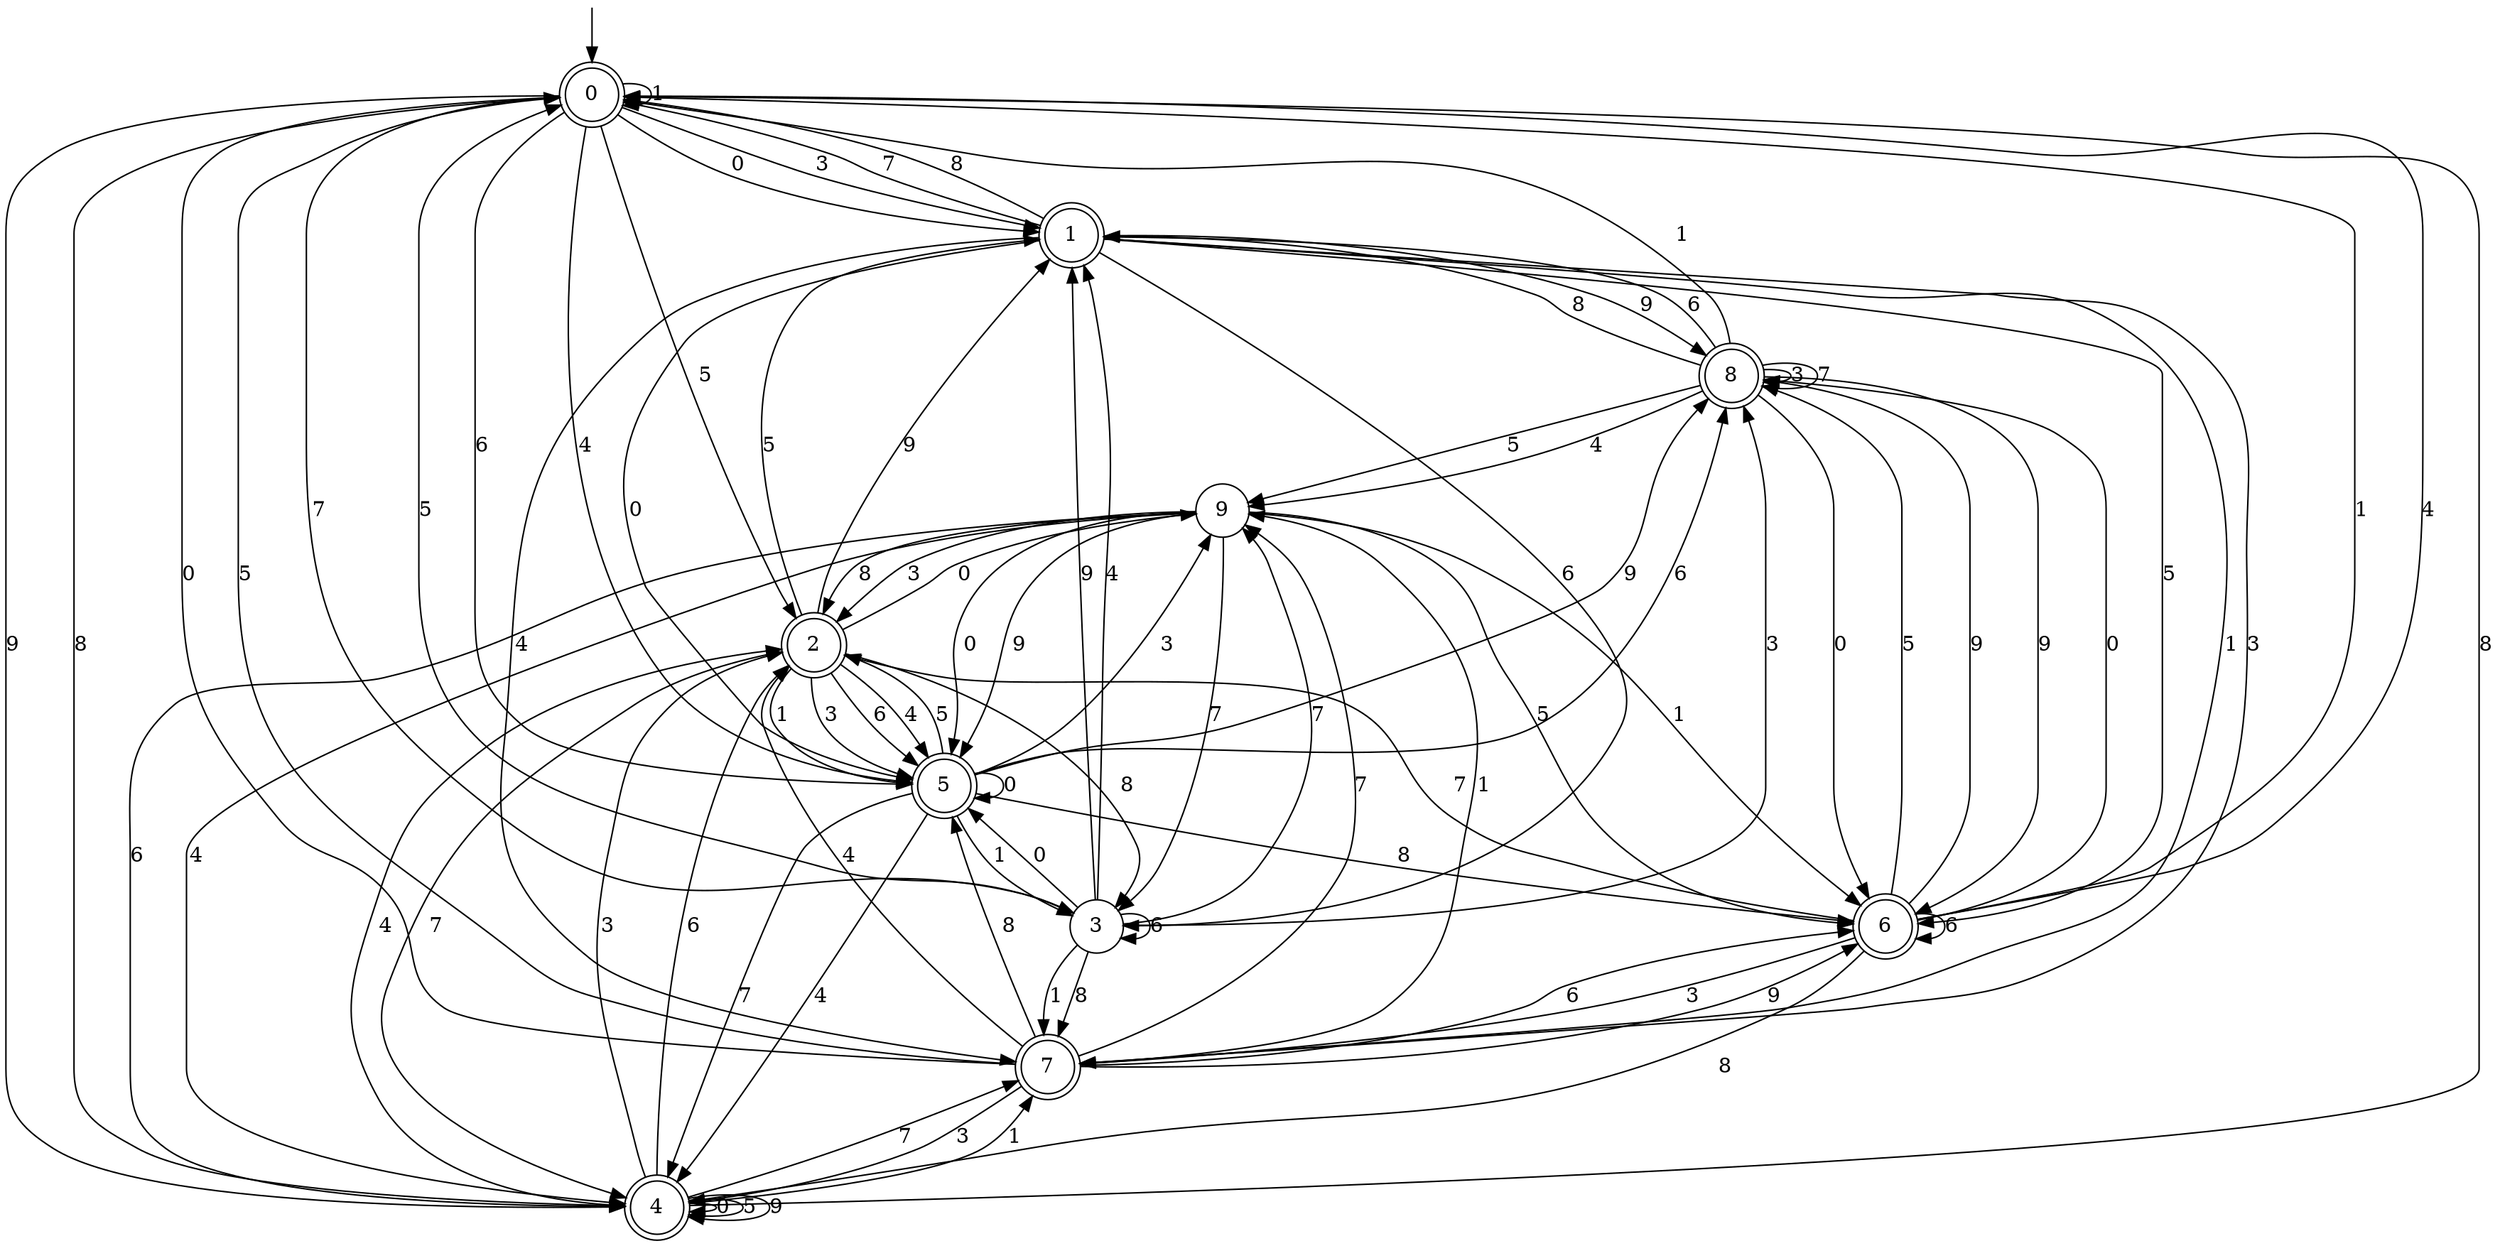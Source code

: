 digraph g {

	s0 [shape="doublecircle" label="0"];
	s1 [shape="doublecircle" label="1"];
	s2 [shape="doublecircle" label="2"];
	s3 [shape="circle" label="3"];
	s4 [shape="doublecircle" label="4"];
	s5 [shape="doublecircle" label="5"];
	s6 [shape="doublecircle" label="6"];
	s7 [shape="doublecircle" label="7"];
	s8 [shape="doublecircle" label="8"];
	s9 [shape="circle" label="9"];
	s0 -> s1 [label="0"];
	s0 -> s2 [label="5"];
	s0 -> s0 [label="1"];
	s0 -> s1 [label="3"];
	s0 -> s3 [label="7"];
	s0 -> s4 [label="9"];
	s0 -> s5 [label="6"];
	s0 -> s4 [label="8"];
	s0 -> s5 [label="4"];
	s1 -> s5 [label="0"];
	s1 -> s6 [label="5"];
	s1 -> s7 [label="1"];
	s1 -> s7 [label="3"];
	s1 -> s0 [label="7"];
	s1 -> s8 [label="9"];
	s1 -> s3 [label="6"];
	s1 -> s0 [label="8"];
	s1 -> s7 [label="4"];
	s2 -> s9 [label="0"];
	s2 -> s1 [label="5"];
	s2 -> s5 [label="1"];
	s2 -> s5 [label="3"];
	s2 -> s4 [label="7"];
	s2 -> s1 [label="9"];
	s2 -> s5 [label="6"];
	s2 -> s3 [label="8"];
	s2 -> s5 [label="4"];
	s3 -> s5 [label="0"];
	s3 -> s0 [label="5"];
	s3 -> s7 [label="1"];
	s3 -> s8 [label="3"];
	s3 -> s9 [label="7"];
	s3 -> s1 [label="9"];
	s3 -> s3 [label="6"];
	s3 -> s7 [label="8"];
	s3 -> s1 [label="4"];
	s4 -> s4 [label="0"];
	s4 -> s4 [label="5"];
	s4 -> s7 [label="1"];
	s4 -> s2 [label="3"];
	s4 -> s7 [label="7"];
	s4 -> s4 [label="9"];
	s4 -> s2 [label="6"];
	s4 -> s0 [label="8"];
	s4 -> s2 [label="4"];
	s5 -> s5 [label="0"];
	s5 -> s2 [label="5"];
	s5 -> s3 [label="1"];
	s5 -> s9 [label="3"];
	s5 -> s4 [label="7"];
	s5 -> s8 [label="9"];
	s5 -> s8 [label="6"];
	s5 -> s6 [label="8"];
	s5 -> s4 [label="4"];
	s6 -> s8 [label="0"];
	s6 -> s8 [label="5"];
	s6 -> s0 [label="1"];
	s6 -> s7 [label="3"];
	s6 -> s2 [label="7"];
	s6 -> s8 [label="9"];
	s6 -> s6 [label="6"];
	s6 -> s4 [label="8"];
	s6 -> s0 [label="4"];
	s7 -> s0 [label="0"];
	s7 -> s0 [label="5"];
	s7 -> s9 [label="1"];
	s7 -> s4 [label="3"];
	s7 -> s9 [label="7"];
	s7 -> s6 [label="9"];
	s7 -> s6 [label="6"];
	s7 -> s5 [label="8"];
	s7 -> s2 [label="4"];
	s8 -> s6 [label="0"];
	s8 -> s9 [label="5"];
	s8 -> s0 [label="1"];
	s8 -> s8 [label="3"];
	s8 -> s8 [label="7"];
	s8 -> s6 [label="9"];
	s8 -> s1 [label="6"];
	s8 -> s1 [label="8"];
	s8 -> s9 [label="4"];
	s9 -> s5 [label="0"];
	s9 -> s6 [label="5"];
	s9 -> s6 [label="1"];
	s9 -> s2 [label="3"];
	s9 -> s3 [label="7"];
	s9 -> s5 [label="9"];
	s9 -> s4 [label="6"];
	s9 -> s2 [label="8"];
	s9 -> s4 [label="4"];

__start0 [label="" shape="none" width="0" height="0"];
__start0 -> s0;

}
